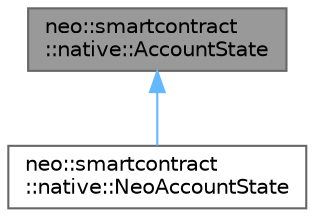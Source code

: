 digraph "neo::smartcontract::native::AccountState"
{
 // LATEX_PDF_SIZE
  bgcolor="transparent";
  edge [fontname=Helvetica,fontsize=10,labelfontname=Helvetica,labelfontsize=10];
  node [fontname=Helvetica,fontsize=10,shape=box,height=0.2,width=0.4];
  Node1 [id="Node000001",label="neo::smartcontract\l::native::AccountState",height=0.2,width=0.4,color="gray40", fillcolor="grey60", style="filled", fontcolor="black",tooltip="The base class of account state for all native tokens. This class matches the C# AccountState class."];
  Node1 -> Node2 [id="edge1_Node000001_Node000002",dir="back",color="steelblue1",style="solid",tooltip=" "];
  Node2 [id="Node000002",label="neo::smartcontract\l::native::NeoAccountState",height=0.2,width=0.4,color="gray40", fillcolor="white", style="filled",URL="$classneo_1_1smartcontract_1_1native_1_1_neo_account_state.html",tooltip="Represents the account state of the NEO token."];
}
